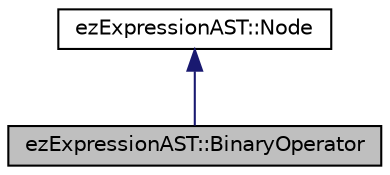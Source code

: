 digraph "ezExpressionAST::BinaryOperator"
{
 // LATEX_PDF_SIZE
  edge [fontname="Helvetica",fontsize="10",labelfontname="Helvetica",labelfontsize="10"];
  node [fontname="Helvetica",fontsize="10",shape=record];
  Node1 [label="ezExpressionAST::BinaryOperator",height=0.2,width=0.4,color="black", fillcolor="grey75", style="filled", fontcolor="black",tooltip=" "];
  Node2 -> Node1 [dir="back",color="midnightblue",fontsize="10",style="solid",fontname="Helvetica"];
  Node2 [label="ezExpressionAST::Node",height=0.2,width=0.4,color="black", fillcolor="white", style="filled",URL="$d2/d95/structez_expression_a_s_t_1_1_node.htm",tooltip=" "];
}
